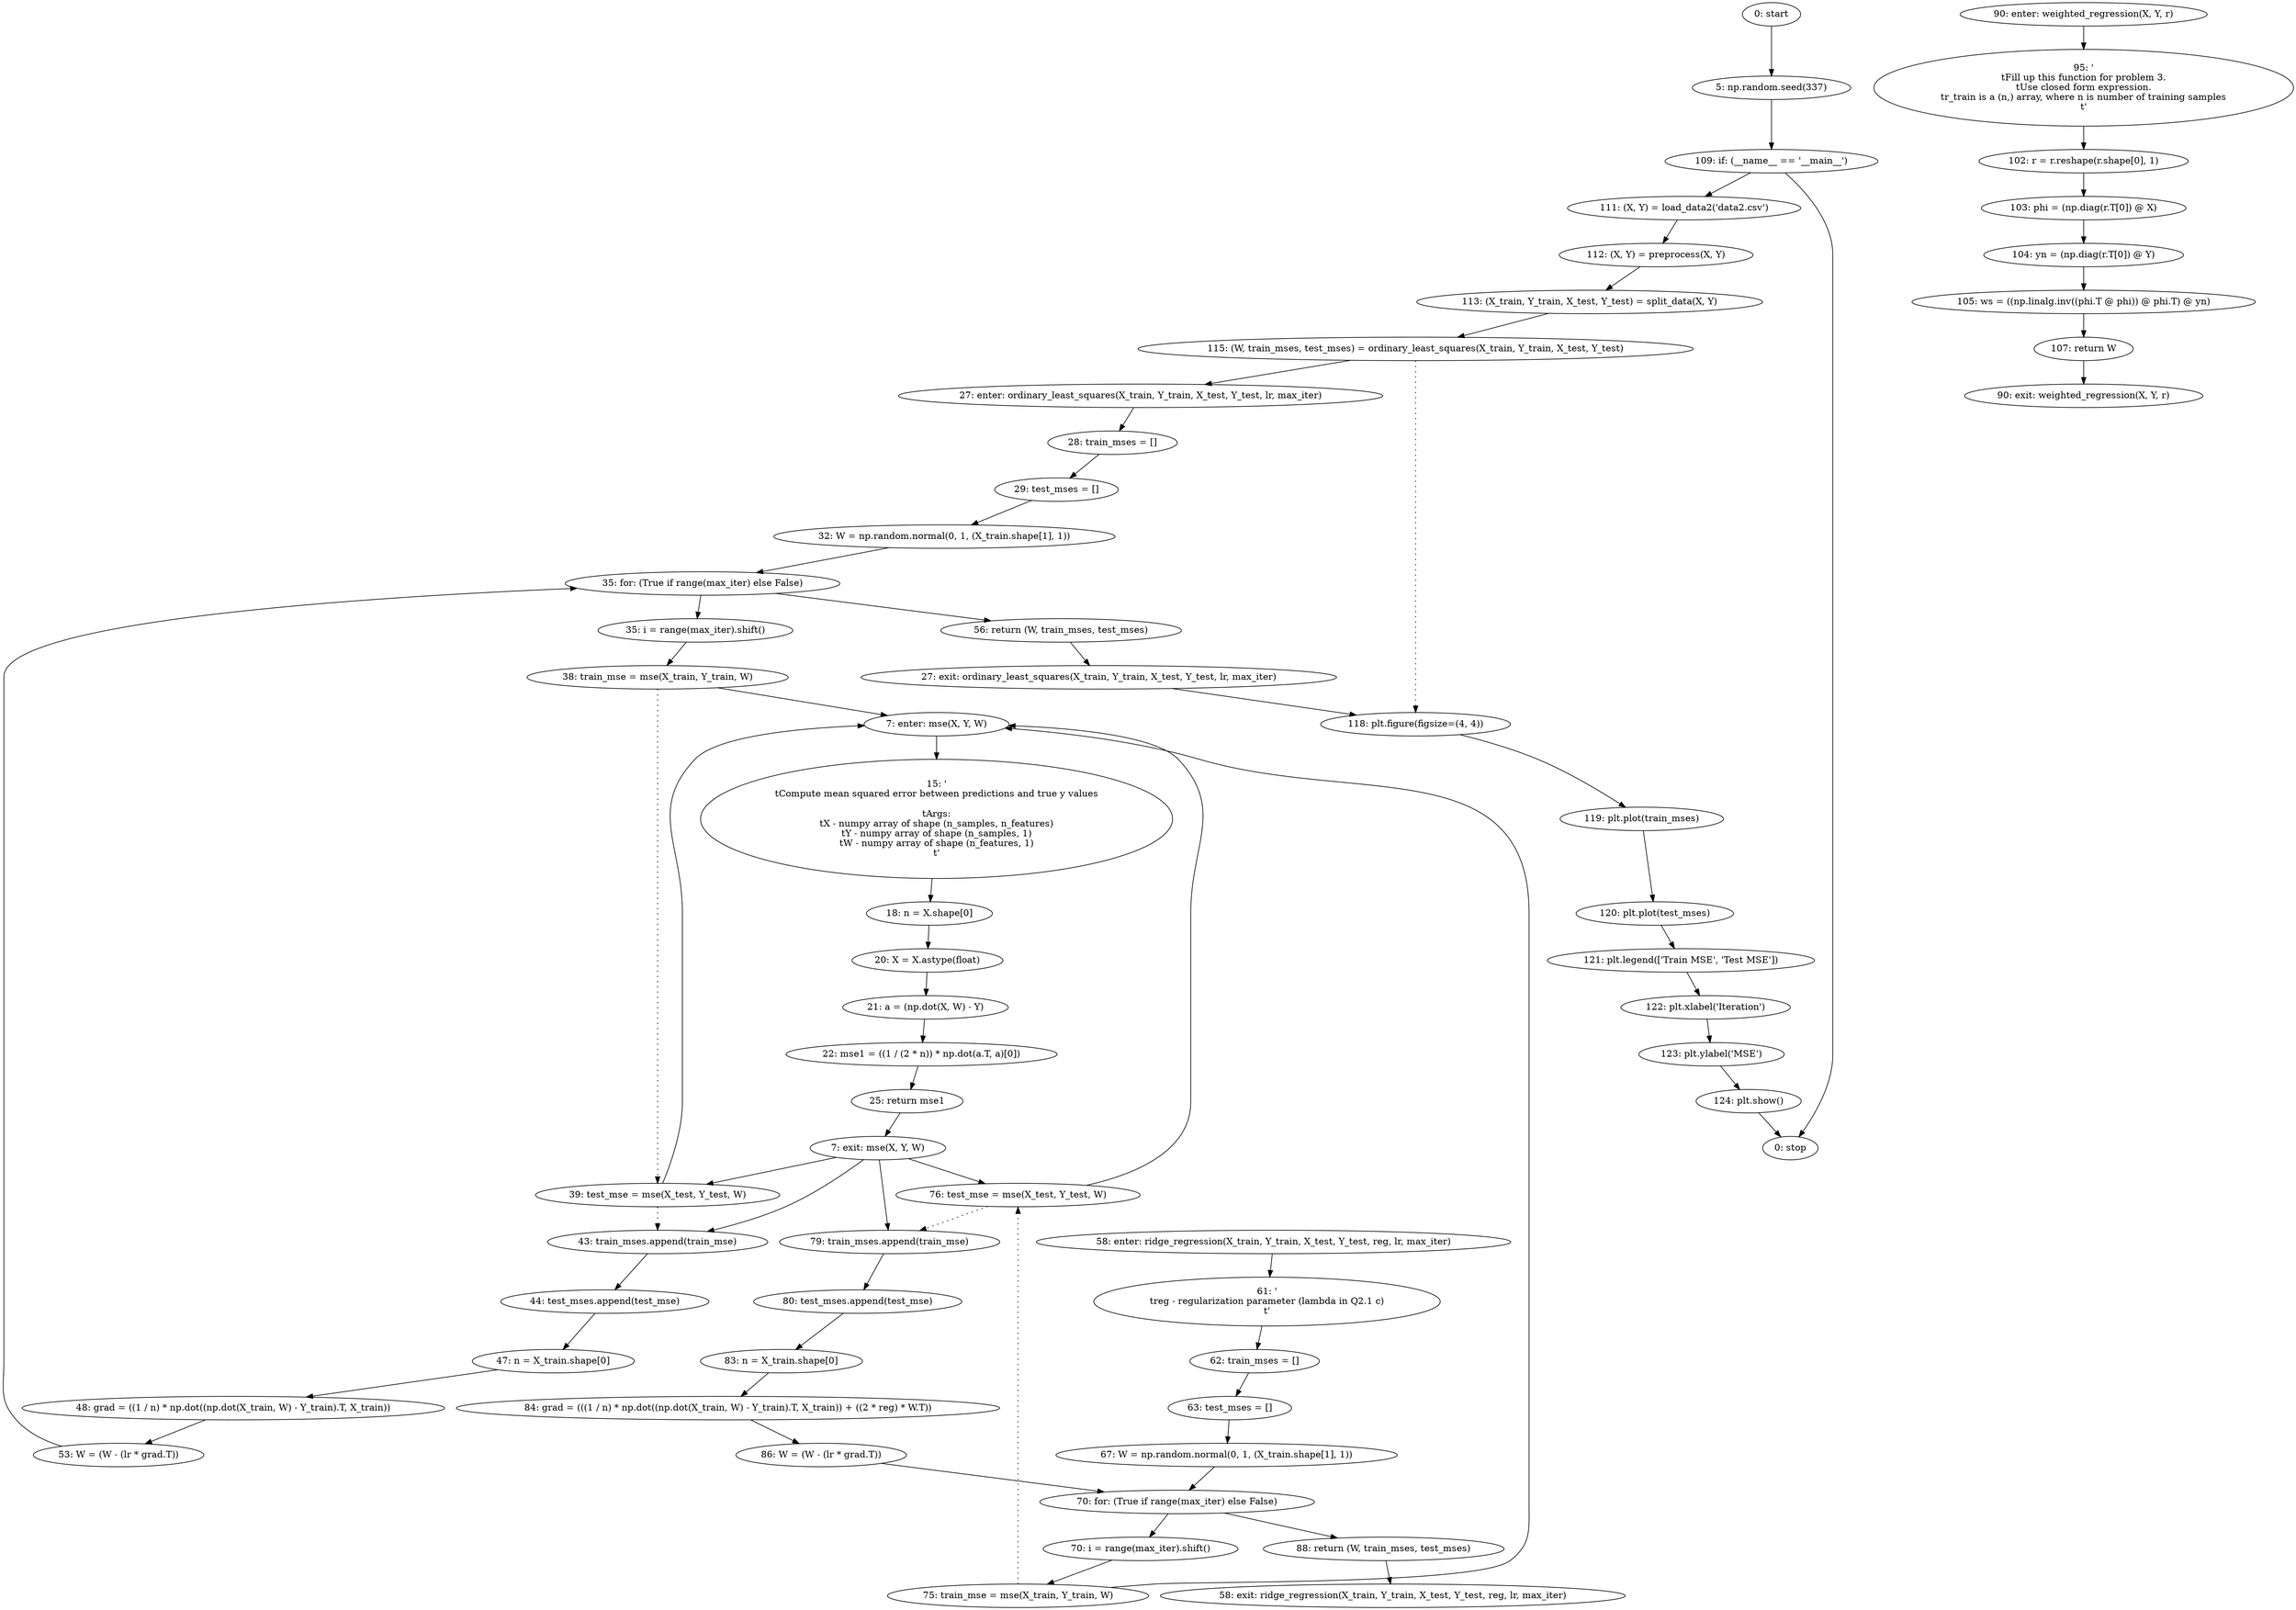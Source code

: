 strict digraph "" {
	node [label="\N"];
	0	 [label="0: start"];
	1	 [label="5: np.random.seed(337)"];
	0 -> 1;
	49	 [label="109: if: (__name__ == '__main__')"];
	1 -> 49;
	50	 [label="111: (X, Y) = load_data2('data2.csv')"];
	49 -> 50;
	61	 [label="0: stop"];
	49 -> 61;
	2	 [label="7: enter: mse(X, Y, W)"];
	4	 [label="15: '\n\tCompute mean squared error between predictions and true y values\n\n\tArgs:\n\tX - numpy array of shape (n_samples, n_features)\n\tY \
- numpy array of shape (n_samples, 1)\n\tW - numpy array of shape (n_features, 1)\n\t'"];
	2 -> 4;
	5	 [label="18: n = X.shape[0]"];
	4 -> 5;
	17	 [label="38: train_mse = mse(X_train, Y_train, W)"];
	17 -> 2;
	18	 [label="39: test_mse = mse(X_test, Y_test, W)"];
	17 -> 18	 [style=dotted,
		weight=100];
	18 -> 2;
	19	 [label="43: train_mses.append(train_mse)"];
	18 -> 19	 [style=dotted,
		weight=100];
	20	 [label="44: test_mses.append(test_mse)"];
	19 -> 20;
	33	 [label="75: train_mse = mse(X_train, Y_train, W)"];
	33 -> 2;
	34	 [label="76: test_mse = mse(X_test, Y_test, W)"];
	33 -> 34	 [style=dotted,
		weight=100];
	34 -> 2;
	35	 [label="79: train_mses.append(train_mse)"];
	34 -> 35	 [style=dotted,
		weight=100];
	36	 [label="80: test_mses.append(test_mse)"];
	35 -> 36;
	3	 [label="7: exit: mse(X, Y, W)"];
	3 -> 18;
	3 -> 19;
	3 -> 34;
	3 -> 35;
	9	 [label="25: return mse1"];
	9 -> 3;
	6	 [label="20: X = X.astype(float)"];
	5 -> 6;
	7	 [label="21: a = (np.dot(X, W) - Y)"];
	6 -> 7;
	8	 [label="22: mse1 = ((1 / (2 * n)) * np.dot(a.T, a)[0])"];
	7 -> 8;
	8 -> 9;
	10	 [label="27: enter: ordinary_least_squares(X_train, Y_train, X_test, Y_test, lr, max_iter)"];
	12	 [label="28: train_mses = []"];
	10 -> 12;
	13	 [label="29: test_mses = []"];
	12 -> 13;
	53	 [label="115: (W, train_mses, test_mses) = ordinary_least_squares(X_train, Y_train, X_test, Y_test)"];
	53 -> 10;
	54	 [label="118: plt.figure(figsize=(4, 4))"];
	53 -> 54	 [style=dotted,
		weight=100];
	55	 [label="119: plt.plot(train_mses)"];
	54 -> 55;
	11	 [label="27: exit: ordinary_least_squares(X_train, Y_train, X_test, Y_test, lr, max_iter)"];
	11 -> 54;
	24	 [label="56: return (W, train_mses, test_mses)"];
	24 -> 11;
	14	 [label="32: W = np.random.normal(0, 1, (X_train.shape[1], 1))"];
	13 -> 14;
	15	 [label="35: for: (True if range(max_iter) else False)"];
	14 -> 15;
	15 -> 24;
	16	 [label="35: i = range(max_iter).shift()"];
	15 -> 16;
	16 -> 17;
	23	 [label="53: W = (W - (lr * grad.T))"];
	23 -> 15;
	21	 [label="47: n = X_train.shape[0]"];
	20 -> 21;
	22	 [label="48: grad = ((1 / n) * np.dot((np.dot(X_train, W) - Y_train).T, X_train))"];
	21 -> 22;
	22 -> 23;
	25	 [label="58: enter: ridge_regression(X_train, Y_train, X_test, Y_test, reg, lr, max_iter)"];
	27	 [label="61: '\n\treg - regularization parameter (lambda in Q2.1 c)\n\t'"];
	25 -> 27;
	28	 [label="62: train_mses = []"];
	27 -> 28;
	26	 [label="58: exit: ridge_regression(X_train, Y_train, X_test, Y_test, reg, lr, max_iter)"];
	40	 [label="88: return (W, train_mses, test_mses)"];
	40 -> 26;
	29	 [label="63: test_mses = []"];
	28 -> 29;
	30	 [label="67: W = np.random.normal(0, 1, (X_train.shape[1], 1))"];
	29 -> 30;
	31	 [label="70: for: (True if range(max_iter) else False)"];
	30 -> 31;
	31 -> 40;
	32	 [label="70: i = range(max_iter).shift()"];
	31 -> 32;
	32 -> 33;
	39	 [label="86: W = (W - (lr * grad.T))"];
	39 -> 31;
	37	 [label="83: n = X_train.shape[0]"];
	36 -> 37;
	38	 [label="84: grad = (((1 / n) * np.dot((np.dot(X_train, W) - Y_train).T, X_train)) + ((2 * reg) * W.T))"];
	37 -> 38;
	38 -> 39;
	41	 [label="90: enter: weighted_regression(X, Y, r)"];
	43	 [label="95: '\n\tFill up this function for problem 3.\n\tUse closed form expression.\n\tr_train is a (n,) array, where n is number of training \
samples\n\t'"];
	41 -> 43;
	44	 [label="102: r = r.reshape(r.shape[0], 1)"];
	43 -> 44;
	42	 [label="90: exit: weighted_regression(X, Y, r)"];
	48	 [label="107: return W"];
	48 -> 42;
	45	 [label="103: phi = (np.diag(r.T[0]) @ X)"];
	44 -> 45;
	46	 [label="104: yn = (np.diag(r.T[0]) @ Y)"];
	45 -> 46;
	47	 [label="105: ws = ((np.linalg.inv((phi.T @ phi)) @ phi.T) @ yn)"];
	46 -> 47;
	47 -> 48;
	51	 [label="112: (X, Y) = preprocess(X, Y)"];
	50 -> 51;
	52	 [label="113: (X_train, Y_train, X_test, Y_test) = split_data(X, Y)"];
	51 -> 52;
	52 -> 53;
	56	 [label="120: plt.plot(test_mses)"];
	55 -> 56;
	57	 [label="121: plt.legend(['Train MSE', 'Test MSE'])"];
	56 -> 57;
	58	 [label="122: plt.xlabel('Iteration')"];
	57 -> 58;
	59	 [label="123: plt.ylabel('MSE')"];
	58 -> 59;
	60	 [label="124: plt.show()"];
	59 -> 60;
	60 -> 61;
}

